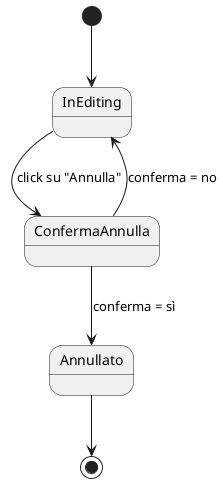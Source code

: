 @startuml Stato_Annulla_Modifica

[*] --> InEditing

InEditing --> ConfermaAnnulla : click su "Annulla"
ConfermaAnnulla --> Annullato : conferma = sì
ConfermaAnnulla --> InEditing : conferma = no

Annullato --> [*]

@enduml
